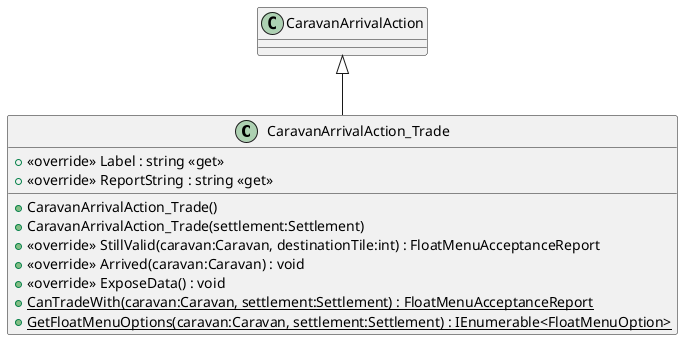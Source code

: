 @startuml
class CaravanArrivalAction_Trade {
    + <<override>> Label : string <<get>>
    + <<override>> ReportString : string <<get>>
    + CaravanArrivalAction_Trade()
    + CaravanArrivalAction_Trade(settlement:Settlement)
    + <<override>> StillValid(caravan:Caravan, destinationTile:int) : FloatMenuAcceptanceReport
    + <<override>> Arrived(caravan:Caravan) : void
    + <<override>> ExposeData() : void
    + {static} CanTradeWith(caravan:Caravan, settlement:Settlement) : FloatMenuAcceptanceReport
    + {static} GetFloatMenuOptions(caravan:Caravan, settlement:Settlement) : IEnumerable<FloatMenuOption>
}
CaravanArrivalAction <|-- CaravanArrivalAction_Trade
@enduml
